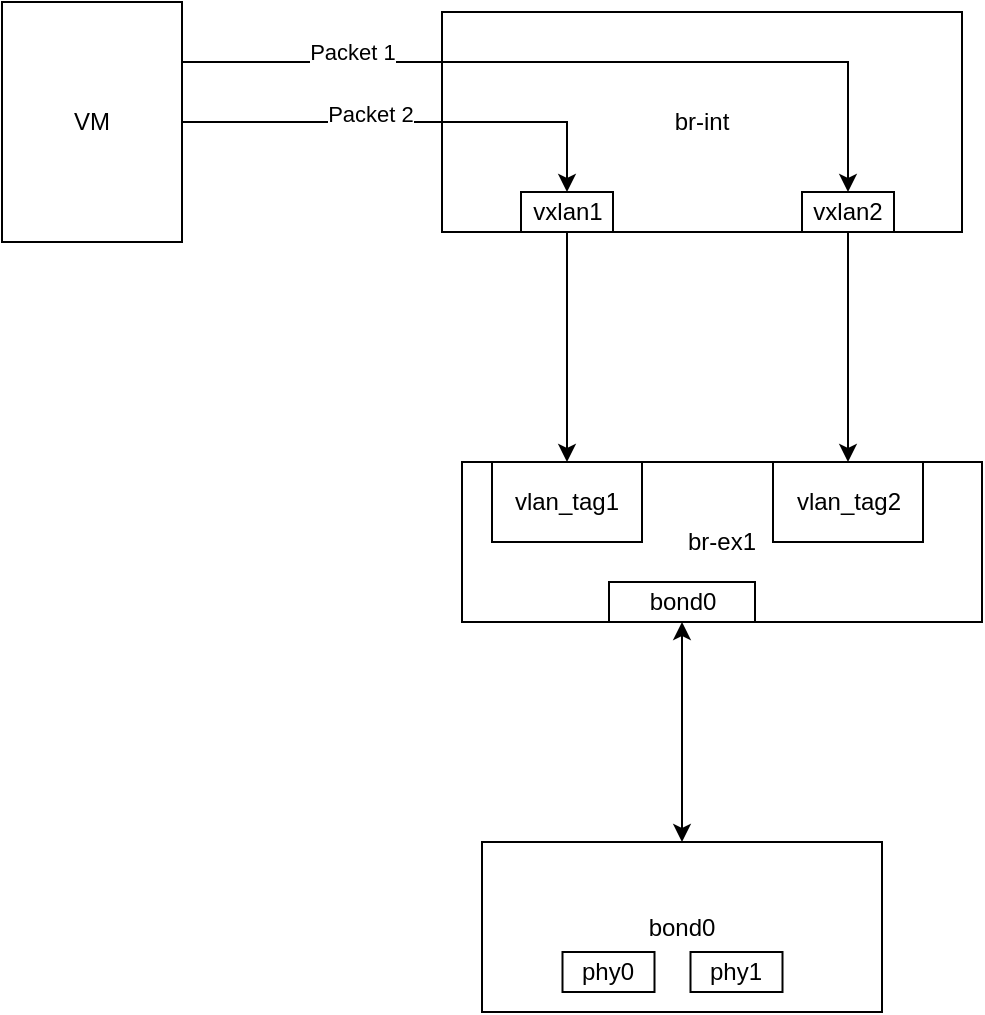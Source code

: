 <mxfile version="15.0.2" type="github" pages="2"><diagram id="Se6XTYpfHr03R9SdmOIB" name="Page-1"><mxGraphModel dx="782" dy="436" grid="1" gridSize="10" guides="1" tooltips="1" connect="1" arrows="1" fold="1" page="1" pageScale="1" pageWidth="850" pageHeight="1100" math="0" shadow="0"><root><mxCell id="0"/><mxCell id="1" parent="0"/><mxCell id="fQDhmyt-j5pyvX-NRoVn-1" value="br-int" style="rounded=0;whiteSpace=wrap;html=1;" vertex="1" parent="1"><mxGeometry x="400" y="915" width="260" height="110" as="geometry"/></mxCell><mxCell id="fQDhmyt-j5pyvX-NRoVn-2" style="edgeStyle=orthogonalEdgeStyle;rounded=0;orthogonalLoop=1;jettySize=auto;html=1;exitX=1;exitY=0.25;exitDx=0;exitDy=0;entryX=0.5;entryY=0;entryDx=0;entryDy=0;" edge="1" parent="1" source="fQDhmyt-j5pyvX-NRoVn-6" target="fQDhmyt-j5pyvX-NRoVn-10"><mxGeometry relative="1" as="geometry"/></mxCell><mxCell id="fQDhmyt-j5pyvX-NRoVn-3" value="Packet 1" style="edgeLabel;html=1;align=center;verticalAlign=middle;resizable=0;points=[];" vertex="1" connectable="0" parent="fQDhmyt-j5pyvX-NRoVn-2"><mxGeometry x="-0.584" y="-4" relative="1" as="geometry"><mxPoint x="2" y="-9" as="offset"/></mxGeometry></mxCell><mxCell id="fQDhmyt-j5pyvX-NRoVn-4" style="edgeStyle=orthogonalEdgeStyle;rounded=0;orthogonalLoop=1;jettySize=auto;html=1;exitX=1;exitY=0.5;exitDx=0;exitDy=0;entryX=0.5;entryY=0;entryDx=0;entryDy=0;" edge="1" parent="1" source="fQDhmyt-j5pyvX-NRoVn-6" target="fQDhmyt-j5pyvX-NRoVn-8"><mxGeometry relative="1" as="geometry"/></mxCell><mxCell id="fQDhmyt-j5pyvX-NRoVn-5" value="Packet 2" style="edgeLabel;html=1;align=center;verticalAlign=middle;resizable=0;points=[];" vertex="1" connectable="0" parent="fQDhmyt-j5pyvX-NRoVn-4"><mxGeometry x="-0.294" y="4" relative="1" as="geometry"><mxPoint x="13" as="offset"/></mxGeometry></mxCell><mxCell id="fQDhmyt-j5pyvX-NRoVn-6" value="VM" style="rounded=0;whiteSpace=wrap;html=1;" vertex="1" parent="1"><mxGeometry x="180" y="910" width="90" height="120" as="geometry"/></mxCell><mxCell id="fQDhmyt-j5pyvX-NRoVn-8" value="vxlan1" style="rounded=0;whiteSpace=wrap;html=1;" vertex="1" parent="1"><mxGeometry x="439.5" y="1005" width="46" height="20" as="geometry"/></mxCell><mxCell id="fQDhmyt-j5pyvX-NRoVn-10" value="vxlan2" style="rounded=0;whiteSpace=wrap;html=1;" vertex="1" parent="1"><mxGeometry x="580" y="1005" width="46" height="20" as="geometry"/></mxCell><mxCell id="fQDhmyt-j5pyvX-NRoVn-11" value="br-ex1" style="rounded=0;whiteSpace=wrap;html=1;" vertex="1" parent="1"><mxGeometry x="410" y="1140" width="260" height="80" as="geometry"/></mxCell><mxCell id="fQDhmyt-j5pyvX-NRoVn-12" value="vlan_tag1" style="rounded=0;whiteSpace=wrap;html=1;" vertex="1" parent="1"><mxGeometry x="425" y="1140" width="75" height="40" as="geometry"/></mxCell><mxCell id="fQDhmyt-j5pyvX-NRoVn-13" style="edgeStyle=orthogonalEdgeStyle;rounded=0;orthogonalLoop=1;jettySize=auto;html=1;startArrow=classic;startFill=1;exitX=0.5;exitY=1;exitDx=0;exitDy=0;" edge="1" parent="1" source="fQDhmyt-j5pyvX-NRoVn-24" target="fQDhmyt-j5pyvX-NRoVn-19"><mxGeometry relative="1" as="geometry"><mxPoint x="520" y="1230" as="sourcePoint"/></mxGeometry></mxCell><mxCell id="fQDhmyt-j5pyvX-NRoVn-19" value="bond0" style="rounded=0;whiteSpace=wrap;html=1;" vertex="1" parent="1"><mxGeometry x="420" y="1330" width="200" height="85" as="geometry"/></mxCell><mxCell id="fQDhmyt-j5pyvX-NRoVn-20" value="phy0" style="rounded=0;whiteSpace=wrap;html=1;" vertex="1" parent="1"><mxGeometry x="460.25" y="1385" width="46" height="20" as="geometry"/></mxCell><mxCell id="fQDhmyt-j5pyvX-NRoVn-21" value="phy1" style="rounded=0;whiteSpace=wrap;html=1;" vertex="1" parent="1"><mxGeometry x="524.25" y="1385" width="46" height="20" as="geometry"/></mxCell><mxCell id="fQDhmyt-j5pyvX-NRoVn-24" value="bond0" style="rounded=0;whiteSpace=wrap;html=1;" vertex="1" parent="1"><mxGeometry x="483.5" y="1200" width="73" height="20" as="geometry"/></mxCell><mxCell id="fQDhmyt-j5pyvX-NRoVn-26" value="" style="endArrow=classic;html=1;exitX=0.5;exitY=1;exitDx=0;exitDy=0;entryX=0.5;entryY=0;entryDx=0;entryDy=0;" edge="1" parent="1" source="fQDhmyt-j5pyvX-NRoVn-8" target="fQDhmyt-j5pyvX-NRoVn-12"><mxGeometry width="50" height="50" relative="1" as="geometry"><mxPoint x="380" y="1110" as="sourcePoint"/><mxPoint x="430" y="1060" as="targetPoint"/></mxGeometry></mxCell><mxCell id="fQDhmyt-j5pyvX-NRoVn-29" value="vlan_tag2" style="rounded=0;whiteSpace=wrap;html=1;" vertex="1" parent="1"><mxGeometry x="565.5" y="1140" width="75" height="40" as="geometry"/></mxCell><mxCell id="fQDhmyt-j5pyvX-NRoVn-30" value="" style="endArrow=classic;html=1;entryX=0.5;entryY=0;entryDx=0;entryDy=0;exitX=0.5;exitY=1;exitDx=0;exitDy=0;" edge="1" parent="1" source="fQDhmyt-j5pyvX-NRoVn-10" target="fQDhmyt-j5pyvX-NRoVn-29"><mxGeometry width="50" height="50" relative="1" as="geometry"><mxPoint x="600" y="1030" as="sourcePoint"/><mxPoint x="430" y="1060" as="targetPoint"/></mxGeometry></mxCell></root></mxGraphModel></diagram><diagram name="Proposed config" id="sUqZwrb_pd6D-fT1TIno"><mxGraphModel dx="1032" dy="741" grid="1" gridSize="10" guides="1" tooltips="1" connect="1" arrows="1" fold="1" page="1" pageScale="1" pageWidth="827" pageHeight="1169" math="0" shadow="0"><root><mxCell id="jkeKriuswhtTPsXYhGdO-0"/><mxCell id="jkeKriuswhtTPsXYhGdO-1" parent="jkeKriuswhtTPsXYhGdO-0"/><mxCell id="qsPqqNMtwmIho6Vqvbdh-0" value="br-int" style="rounded=0;whiteSpace=wrap;html=1;" vertex="1" parent="jkeKriuswhtTPsXYhGdO-1"><mxGeometry x="1090" y="85" width="260" height="110" as="geometry"/></mxCell><mxCell id="qsPqqNMtwmIho6Vqvbdh-1" style="edgeStyle=orthogonalEdgeStyle;rounded=0;orthogonalLoop=1;jettySize=auto;html=1;exitX=1;exitY=0.25;exitDx=0;exitDy=0;entryX=0.5;entryY=0;entryDx=0;entryDy=0;" edge="1" parent="jkeKriuswhtTPsXYhGdO-1" source="qsPqqNMtwmIho6Vqvbdh-5" target="qsPqqNMtwmIho6Vqvbdh-9"><mxGeometry relative="1" as="geometry"/></mxCell><mxCell id="qsPqqNMtwmIho6Vqvbdh-2" value="Packet 1" style="edgeLabel;html=1;align=center;verticalAlign=middle;resizable=0;points=[];" vertex="1" connectable="0" parent="qsPqqNMtwmIho6Vqvbdh-1"><mxGeometry x="-0.584" y="-4" relative="1" as="geometry"><mxPoint x="2" y="-9" as="offset"/></mxGeometry></mxCell><mxCell id="qsPqqNMtwmIho6Vqvbdh-3" style="edgeStyle=orthogonalEdgeStyle;rounded=0;orthogonalLoop=1;jettySize=auto;html=1;exitX=1;exitY=0.5;exitDx=0;exitDy=0;entryX=0.5;entryY=0;entryDx=0;entryDy=0;" edge="1" parent="jkeKriuswhtTPsXYhGdO-1" source="qsPqqNMtwmIho6Vqvbdh-5" target="qsPqqNMtwmIho6Vqvbdh-7"><mxGeometry relative="1" as="geometry"/></mxCell><mxCell id="qsPqqNMtwmIho6Vqvbdh-4" value="Packet 2" style="edgeLabel;html=1;align=center;verticalAlign=middle;resizable=0;points=[];" vertex="1" connectable="0" parent="qsPqqNMtwmIho6Vqvbdh-3"><mxGeometry x="-0.294" y="4" relative="1" as="geometry"><mxPoint x="13" as="offset"/></mxGeometry></mxCell><mxCell id="qsPqqNMtwmIho6Vqvbdh-5" value="VM" style="rounded=0;whiteSpace=wrap;html=1;" vertex="1" parent="jkeKriuswhtTPsXYhGdO-1"><mxGeometry x="870" y="80" width="90" height="120" as="geometry"/></mxCell><mxCell id="qsPqqNMtwmIho6Vqvbdh-6" style="edgeStyle=orthogonalEdgeStyle;rounded=0;orthogonalLoop=1;jettySize=auto;html=1;exitX=0.5;exitY=1;exitDx=0;exitDy=0;entryX=0.5;entryY=0;entryDx=0;entryDy=0;startArrow=classic;startFill=1;" edge="1" parent="jkeKriuswhtTPsXYhGdO-1" source="qsPqqNMtwmIho6Vqvbdh-7" target="qsPqqNMtwmIho6Vqvbdh-11"><mxGeometry relative="1" as="geometry"/></mxCell><mxCell id="qsPqqNMtwmIho6Vqvbdh-7" value="tun_1" style="rounded=0;whiteSpace=wrap;html=1;" vertex="1" parent="jkeKriuswhtTPsXYhGdO-1"><mxGeometry x="1110" y="175" width="46" height="20" as="geometry"/></mxCell><mxCell id="qsPqqNMtwmIho6Vqvbdh-8" style="edgeStyle=orthogonalEdgeStyle;rounded=0;orthogonalLoop=1;jettySize=auto;html=1;exitX=0.5;exitY=1;exitDx=0;exitDy=0;startArrow=classic;startFill=1;" edge="1" parent="jkeKriuswhtTPsXYhGdO-1" source="qsPqqNMtwmIho6Vqvbdh-9" target="qsPqqNMtwmIho6Vqvbdh-15"><mxGeometry relative="1" as="geometry"/></mxCell><mxCell id="qsPqqNMtwmIho6Vqvbdh-9" value="tun_2" style="rounded=0;whiteSpace=wrap;html=1;" vertex="1" parent="jkeKriuswhtTPsXYhGdO-1"><mxGeometry x="1270" y="175" width="46" height="20" as="geometry"/></mxCell><mxCell id="qsPqqNMtwmIho6Vqvbdh-10" value="br-ex" style="rounded=0;whiteSpace=wrap;html=1;" vertex="1" parent="jkeKriuswhtTPsXYhGdO-1"><mxGeometry x="1055" y="310" width="335" height="80" as="geometry"/></mxCell><mxCell id="qsPqqNMtwmIho6Vqvbdh-11" value="ovs_tag_1" style="rounded=0;whiteSpace=wrap;html=1;" vertex="1" parent="jkeKriuswhtTPsXYhGdO-1"><mxGeometry x="1093" y="310" width="80" height="20" as="geometry"/></mxCell><mxCell id="qsPqqNMtwmIho6Vqvbdh-12" value="bond0" style="rounded=0;whiteSpace=wrap;html=1;" vertex="1" parent="jkeKriuswhtTPsXYhGdO-1"><mxGeometry x="1110" y="500" width="200" height="85" as="geometry"/></mxCell><mxCell id="qsPqqNMtwmIho6Vqvbdh-13" value="phy0" style="rounded=0;whiteSpace=wrap;html=1;" vertex="1" parent="jkeKriuswhtTPsXYhGdO-1"><mxGeometry x="1150.25" y="555" width="46" height="20" as="geometry"/></mxCell><mxCell id="qsPqqNMtwmIho6Vqvbdh-14" value="phy1" style="rounded=0;whiteSpace=wrap;html=1;" vertex="1" parent="jkeKriuswhtTPsXYhGdO-1"><mxGeometry x="1214.25" y="555" width="46" height="20" as="geometry"/></mxCell><mxCell id="qsPqqNMtwmIho6Vqvbdh-15" value="ovs_tag_2" style="rounded=0;whiteSpace=wrap;html=1;" vertex="1" parent="jkeKriuswhtTPsXYhGdO-1"><mxGeometry x="1253" y="310" width="80" height="20" as="geometry"/></mxCell><mxCell id="qsPqqNMtwmIho6Vqvbdh-16" style="edgeStyle=orthogonalEdgeStyle;rounded=0;orthogonalLoop=1;jettySize=auto;html=1;exitX=0.5;exitY=1;exitDx=0;exitDy=0;entryX=0.5;entryY=0;entryDx=0;entryDy=0;startArrow=classic;startFill=1;" edge="1" parent="jkeKriuswhtTPsXYhGdO-1" source="qsPqqNMtwmIho6Vqvbdh-17" target="qsPqqNMtwmIho6Vqvbdh-12"><mxGeometry relative="1" as="geometry"/></mxCell><mxCell id="qsPqqNMtwmIho6Vqvbdh-17" value="bond0" style="rounded=0;whiteSpace=wrap;html=1;" vertex="1" parent="jkeKriuswhtTPsXYhGdO-1"><mxGeometry x="1170" y="370" width="80" height="20" as="geometry"/></mxCell><mxCell id="qsPqqNMtwmIho6Vqvbdh-18" value="&lt;pre style=&quot;overflow-wrap: break-word&quot;&gt;$ vsctl add-port br-ex vlan2 tag=2 -- set \&lt;br&gt;      interface vlan2 type=internal&lt;/pre&gt;&lt;pre style=&quot;overflow-wrap: break-word&quot;&gt;&lt;br&gt;$ ip addr add dev vlan2 tun_2_IP&lt;/pre&gt;" style="text;html=1;strokeColor=none;fillColor=none;align=left;verticalAlign=middle;whiteSpace=wrap;rounded=0;" vertex="1" parent="jkeKriuswhtTPsXYhGdO-1"><mxGeometry x="1410" y="310" width="330" height="80" as="geometry"/></mxCell><mxCell id="NYyZkpxdCXtS0F1OoumL-0" value="&lt;pre style=&quot;overflow-wrap: break-word&quot;&gt;$ vsctl add-port br-ex vlan1 tag=1 -- set \&lt;br&gt;      interface vlan1 type=internal&lt;/pre&gt;&lt;pre style=&quot;overflow-wrap: break-word&quot;&gt;&lt;br&gt;$ ip addr add dev vlan1 tun_1_IP&lt;/pre&gt;" style="text;html=1;strokeColor=none;fillColor=none;align=left;verticalAlign=middle;whiteSpace=wrap;rounded=0;" vertex="1" parent="jkeKriuswhtTPsXYhGdO-1"><mxGeometry x="720" y="310" width="330" height="80" as="geometry"/></mxCell></root></mxGraphModel></diagram></mxfile>